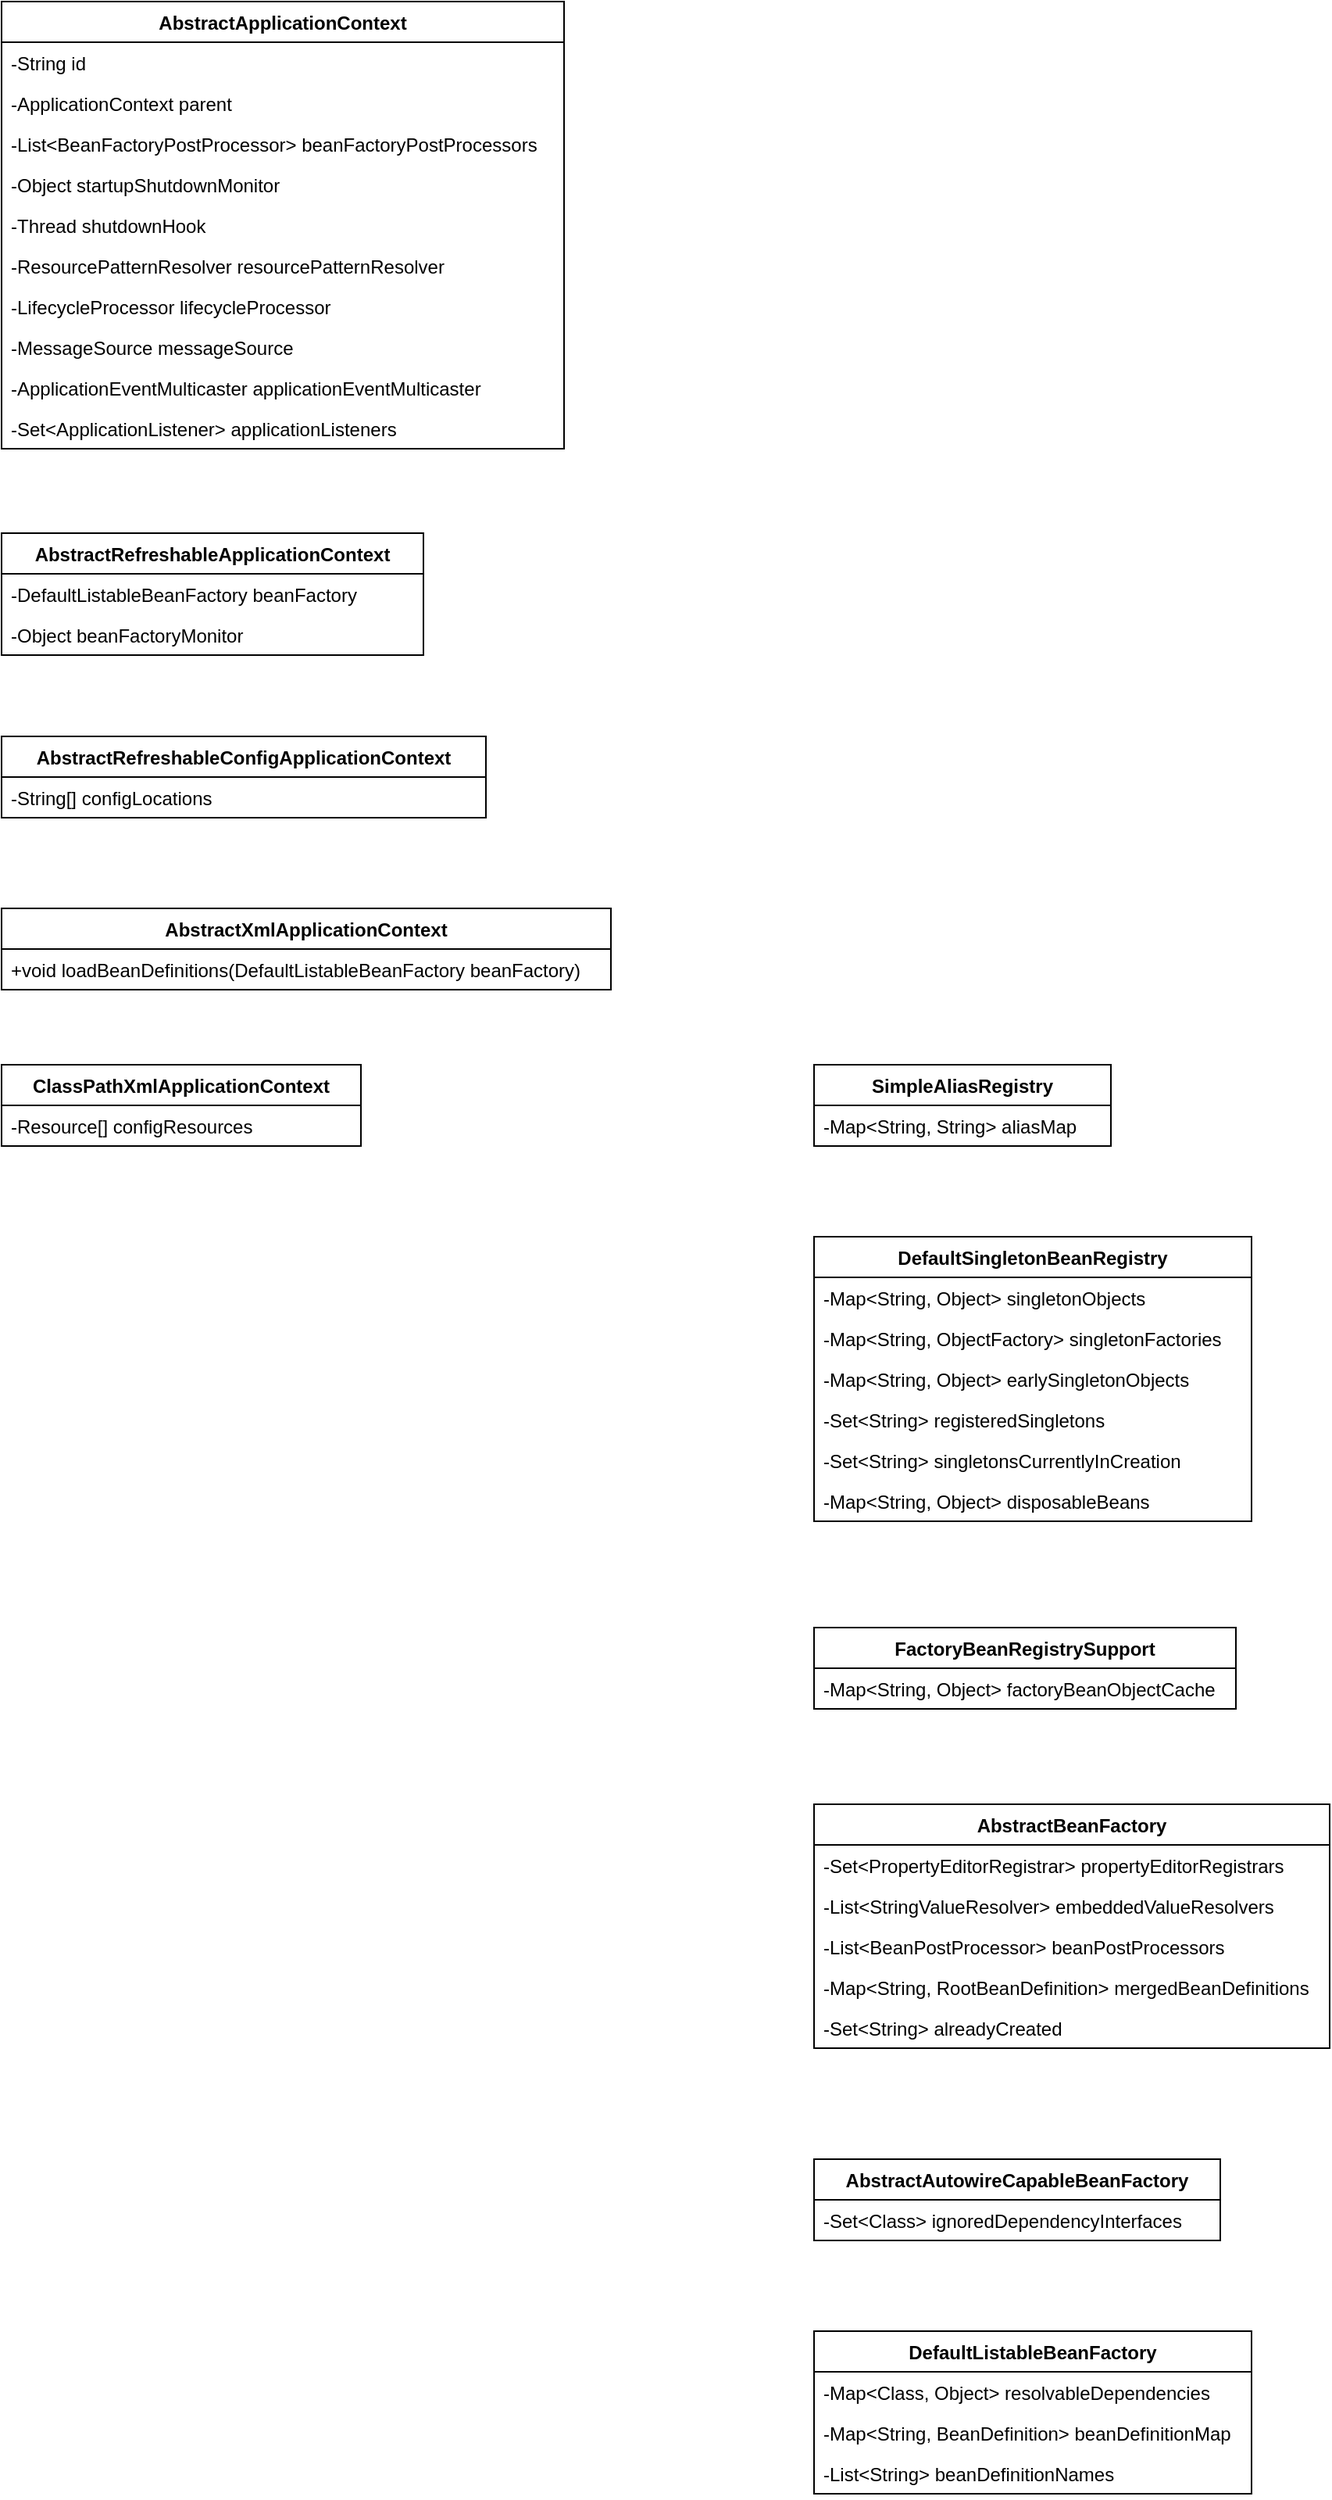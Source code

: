 <mxfile version="14.6.13" type="device" pages="2"><diagram id="muixUK0V42pFDGcN281q" name="关键结构类图"><mxGraphModel dx="1916" dy="1979" grid="1" gridSize="10" guides="1" tooltips="1" connect="1" arrows="1" fold="1" page="1" pageScale="1" pageWidth="827" pageHeight="1169" math="0" shadow="0"><root><mxCell id="0"/><mxCell id="1" parent="0"/><mxCell id="RpzkwyL4xHbcTmh1YZo--40" value="ClassPathXmlApplicationContext" style="swimlane;fontStyle=1;childLayout=stackLayout;horizontal=1;startSize=26;horizontalStack=0;resizeParent=1;resizeParentMax=0;resizeLast=0;collapsible=1;marginBottom=0;" parent="1" vertex="1"><mxGeometry x="-620" y="-260" width="230" height="52" as="geometry"/></mxCell><mxCell id="RpzkwyL4xHbcTmh1YZo--41" value="-Resource[] configResources" style="text;strokeColor=none;fillColor=none;align=left;verticalAlign=top;spacingLeft=4;spacingRight=4;overflow=hidden;rotatable=0;points=[[0,0.5],[1,0.5]];portConstraint=eastwest;" parent="RpzkwyL4xHbcTmh1YZo--40" vertex="1"><mxGeometry y="26" width="230" height="26" as="geometry"/></mxCell><mxCell id="RpzkwyL4xHbcTmh1YZo--42" value="AbstractRefreshableConfigApplicationContext" style="swimlane;fontStyle=1;childLayout=stackLayout;horizontal=1;startSize=26;horizontalStack=0;resizeParent=1;resizeParentMax=0;resizeLast=0;collapsible=1;marginBottom=0;" parent="1" vertex="1"><mxGeometry x="-620" y="-470" width="310" height="52" as="geometry"/></mxCell><mxCell id="RpzkwyL4xHbcTmh1YZo--43" value="-String[] configLocations" style="text;strokeColor=none;fillColor=none;align=left;verticalAlign=top;spacingLeft=4;spacingRight=4;overflow=hidden;rotatable=0;points=[[0,0.5],[1,0.5]];portConstraint=eastwest;" parent="RpzkwyL4xHbcTmh1YZo--42" vertex="1"><mxGeometry y="26" width="310" height="26" as="geometry"/></mxCell><mxCell id="RpzkwyL4xHbcTmh1YZo--44" value="AbstractRefreshableApplicationContext" style="swimlane;fontStyle=1;childLayout=stackLayout;horizontal=1;startSize=26;horizontalStack=0;resizeParent=1;resizeParentMax=0;resizeLast=0;collapsible=1;marginBottom=0;" parent="1" vertex="1"><mxGeometry x="-620" y="-600" width="270" height="78" as="geometry"/></mxCell><mxCell id="RpzkwyL4xHbcTmh1YZo--45" value="-DefaultListableBeanFactory beanFactory" style="text;strokeColor=none;fillColor=none;align=left;verticalAlign=top;spacingLeft=4;spacingRight=4;overflow=hidden;rotatable=0;points=[[0,0.5],[1,0.5]];portConstraint=eastwest;" parent="RpzkwyL4xHbcTmh1YZo--44" vertex="1"><mxGeometry y="26" width="270" height="26" as="geometry"/></mxCell><mxCell id="RpzkwyL4xHbcTmh1YZo--46" value="-Object beanFactoryMonitor" style="text;strokeColor=none;fillColor=none;align=left;verticalAlign=top;spacingLeft=4;spacingRight=4;overflow=hidden;rotatable=0;points=[[0,0.5],[1,0.5]];portConstraint=eastwest;" parent="RpzkwyL4xHbcTmh1YZo--44" vertex="1"><mxGeometry y="52" width="270" height="26" as="geometry"/></mxCell><mxCell id="RpzkwyL4xHbcTmh1YZo--47" value="AbstractApplicationContext" style="swimlane;fontStyle=1;childLayout=stackLayout;horizontal=1;startSize=26;horizontalStack=0;resizeParent=1;resizeParentMax=0;resizeLast=0;collapsible=1;marginBottom=0;" parent="1" vertex="1"><mxGeometry x="-620" y="-940" width="360" height="286" as="geometry"/></mxCell><mxCell id="RpzkwyL4xHbcTmh1YZo--48" value="-String id" style="text;strokeColor=none;fillColor=none;align=left;verticalAlign=top;spacingLeft=4;spacingRight=4;overflow=hidden;rotatable=0;points=[[0,0.5],[1,0.5]];portConstraint=eastwest;" parent="RpzkwyL4xHbcTmh1YZo--47" vertex="1"><mxGeometry y="26" width="360" height="26" as="geometry"/></mxCell><mxCell id="RpzkwyL4xHbcTmh1YZo--49" value="-ApplicationContext parent" style="text;strokeColor=none;fillColor=none;align=left;verticalAlign=top;spacingLeft=4;spacingRight=4;overflow=hidden;rotatable=0;points=[[0,0.5],[1,0.5]];portConstraint=eastwest;" parent="RpzkwyL4xHbcTmh1YZo--47" vertex="1"><mxGeometry y="52" width="360" height="26" as="geometry"/></mxCell><mxCell id="RpzkwyL4xHbcTmh1YZo--50" value="-List&lt;BeanFactoryPostProcessor&gt; beanFactoryPostProcessors" style="text;strokeColor=none;fillColor=none;align=left;verticalAlign=top;spacingLeft=4;spacingRight=4;overflow=hidden;rotatable=0;points=[[0,0.5],[1,0.5]];portConstraint=eastwest;" parent="RpzkwyL4xHbcTmh1YZo--47" vertex="1"><mxGeometry y="78" width="360" height="26" as="geometry"/></mxCell><mxCell id="RpzkwyL4xHbcTmh1YZo--51" value="-Object startupShutdownMonitor" style="text;strokeColor=none;fillColor=none;align=left;verticalAlign=top;spacingLeft=4;spacingRight=4;overflow=hidden;rotatable=0;points=[[0,0.5],[1,0.5]];portConstraint=eastwest;" parent="RpzkwyL4xHbcTmh1YZo--47" vertex="1"><mxGeometry y="104" width="360" height="26" as="geometry"/></mxCell><mxCell id="RpzkwyL4xHbcTmh1YZo--52" value="-Thread shutdownHook" style="text;strokeColor=none;fillColor=none;align=left;verticalAlign=top;spacingLeft=4;spacingRight=4;overflow=hidden;rotatable=0;points=[[0,0.5],[1,0.5]];portConstraint=eastwest;" parent="RpzkwyL4xHbcTmh1YZo--47" vertex="1"><mxGeometry y="130" width="360" height="26" as="geometry"/></mxCell><mxCell id="RpzkwyL4xHbcTmh1YZo--53" value="-ResourcePatternResolver resourcePatternResolver" style="text;strokeColor=none;fillColor=none;align=left;verticalAlign=top;spacingLeft=4;spacingRight=4;overflow=hidden;rotatable=0;points=[[0,0.5],[1,0.5]];portConstraint=eastwest;" parent="RpzkwyL4xHbcTmh1YZo--47" vertex="1"><mxGeometry y="156" width="360" height="26" as="geometry"/></mxCell><mxCell id="RpzkwyL4xHbcTmh1YZo--54" value="-LifecycleProcessor lifecycleProcessor" style="text;strokeColor=none;fillColor=none;align=left;verticalAlign=top;spacingLeft=4;spacingRight=4;overflow=hidden;rotatable=0;points=[[0,0.5],[1,0.5]];portConstraint=eastwest;" parent="RpzkwyL4xHbcTmh1YZo--47" vertex="1"><mxGeometry y="182" width="360" height="26" as="geometry"/></mxCell><mxCell id="RpzkwyL4xHbcTmh1YZo--55" value="-MessageSource messageSource" style="text;strokeColor=none;fillColor=none;align=left;verticalAlign=top;spacingLeft=4;spacingRight=4;overflow=hidden;rotatable=0;points=[[0,0.5],[1,0.5]];portConstraint=eastwest;" parent="RpzkwyL4xHbcTmh1YZo--47" vertex="1"><mxGeometry y="208" width="360" height="26" as="geometry"/></mxCell><mxCell id="RpzkwyL4xHbcTmh1YZo--56" value="-ApplicationEventMulticaster applicationEventMulticaster" style="text;strokeColor=none;fillColor=none;align=left;verticalAlign=top;spacingLeft=4;spacingRight=4;overflow=hidden;rotatable=0;points=[[0,0.5],[1,0.5]];portConstraint=eastwest;" parent="RpzkwyL4xHbcTmh1YZo--47" vertex="1"><mxGeometry y="234" width="360" height="26" as="geometry"/></mxCell><mxCell id="RpzkwyL4xHbcTmh1YZo--57" value="-Set&lt;ApplicationListener&gt; applicationListeners" style="text;strokeColor=none;fillColor=none;align=left;verticalAlign=top;spacingLeft=4;spacingRight=4;overflow=hidden;rotatable=0;points=[[0,0.5],[1,0.5]];portConstraint=eastwest;" parent="RpzkwyL4xHbcTmh1YZo--47" vertex="1"><mxGeometry y="260" width="360" height="26" as="geometry"/></mxCell><mxCell id="RpzkwyL4xHbcTmh1YZo--58" value="SimpleAliasRegistry" style="swimlane;fontStyle=1;childLayout=stackLayout;horizontal=1;startSize=26;horizontalStack=0;resizeParent=1;resizeParentMax=0;resizeLast=0;collapsible=1;marginBottom=0;" parent="1" vertex="1"><mxGeometry x="-100" y="-260" width="190" height="52" as="geometry"/></mxCell><mxCell id="RpzkwyL4xHbcTmh1YZo--59" value="-Map&lt;String, String&gt; aliasMap" style="text;strokeColor=none;fillColor=none;align=left;verticalAlign=top;spacingLeft=4;spacingRight=4;overflow=hidden;rotatable=0;points=[[0,0.5],[1,0.5]];portConstraint=eastwest;" parent="RpzkwyL4xHbcTmh1YZo--58" vertex="1"><mxGeometry y="26" width="190" height="26" as="geometry"/></mxCell><mxCell id="RpzkwyL4xHbcTmh1YZo--60" value="DefaultSingletonBeanRegistry" style="swimlane;fontStyle=1;childLayout=stackLayout;horizontal=1;startSize=26;horizontalStack=0;resizeParent=1;resizeParentMax=0;resizeLast=0;collapsible=1;marginBottom=0;" parent="1" vertex="1"><mxGeometry x="-100" y="-150" width="280" height="182" as="geometry"/></mxCell><mxCell id="RpzkwyL4xHbcTmh1YZo--61" value="-Map&lt;String, Object&gt; singletonObjects " style="text;strokeColor=none;fillColor=none;align=left;verticalAlign=top;spacingLeft=4;spacingRight=4;overflow=hidden;rotatable=0;points=[[0,0.5],[1,0.5]];portConstraint=eastwest;" parent="RpzkwyL4xHbcTmh1YZo--60" vertex="1"><mxGeometry y="26" width="280" height="26" as="geometry"/></mxCell><mxCell id="RpzkwyL4xHbcTmh1YZo--62" value="-Map&lt;String, ObjectFactory&gt; singletonFactories " style="text;strokeColor=none;fillColor=none;align=left;verticalAlign=top;spacingLeft=4;spacingRight=4;overflow=hidden;rotatable=0;points=[[0,0.5],[1,0.5]];portConstraint=eastwest;" parent="RpzkwyL4xHbcTmh1YZo--60" vertex="1"><mxGeometry y="52" width="280" height="26" as="geometry"/></mxCell><mxCell id="RpzkwyL4xHbcTmh1YZo--63" value="-Map&lt;String, Object&gt; earlySingletonObjects " style="text;strokeColor=none;fillColor=none;align=left;verticalAlign=top;spacingLeft=4;spacingRight=4;overflow=hidden;rotatable=0;points=[[0,0.5],[1,0.5]];portConstraint=eastwest;" parent="RpzkwyL4xHbcTmh1YZo--60" vertex="1"><mxGeometry y="78" width="280" height="26" as="geometry"/></mxCell><mxCell id="RpzkwyL4xHbcTmh1YZo--64" value="-Set&lt;String&gt; registeredSingletons " style="text;strokeColor=none;fillColor=none;align=left;verticalAlign=top;spacingLeft=4;spacingRight=4;overflow=hidden;rotatable=0;points=[[0,0.5],[1,0.5]];portConstraint=eastwest;" parent="RpzkwyL4xHbcTmh1YZo--60" vertex="1"><mxGeometry y="104" width="280" height="26" as="geometry"/></mxCell><mxCell id="RpzkwyL4xHbcTmh1YZo--65" value="-Set&lt;String&gt; singletonsCurrentlyInCreation  " style="text;strokeColor=none;fillColor=none;align=left;verticalAlign=top;spacingLeft=4;spacingRight=4;overflow=hidden;rotatable=0;points=[[0,0.5],[1,0.5]];portConstraint=eastwest;" parent="RpzkwyL4xHbcTmh1YZo--60" vertex="1"><mxGeometry y="130" width="280" height="26" as="geometry"/></mxCell><mxCell id="RpzkwyL4xHbcTmh1YZo--66" value="-Map&lt;String, Object&gt; disposableBeans   " style="text;strokeColor=none;fillColor=none;align=left;verticalAlign=top;spacingLeft=4;spacingRight=4;overflow=hidden;rotatable=0;points=[[0,0.5],[1,0.5]];portConstraint=eastwest;" parent="RpzkwyL4xHbcTmh1YZo--60" vertex="1"><mxGeometry y="156" width="280" height="26" as="geometry"/></mxCell><mxCell id="RpzkwyL4xHbcTmh1YZo--67" value="FactoryBeanRegistrySupport" style="swimlane;fontStyle=1;childLayout=stackLayout;horizontal=1;startSize=26;horizontalStack=0;resizeParent=1;resizeParentMax=0;resizeLast=0;collapsible=1;marginBottom=0;" parent="1" vertex="1"><mxGeometry x="-100" y="100" width="270" height="52" as="geometry"/></mxCell><mxCell id="RpzkwyL4xHbcTmh1YZo--68" value="-Map&lt;String, Object&gt; factoryBeanObjectCache " style="text;strokeColor=none;fillColor=none;align=left;verticalAlign=top;spacingLeft=4;spacingRight=4;overflow=hidden;rotatable=0;points=[[0,0.5],[1,0.5]];portConstraint=eastwest;" parent="RpzkwyL4xHbcTmh1YZo--67" vertex="1"><mxGeometry y="26" width="270" height="26" as="geometry"/></mxCell><mxCell id="RpzkwyL4xHbcTmh1YZo--69" value="AbstractBeanFactory" style="swimlane;fontStyle=1;childLayout=stackLayout;horizontal=1;startSize=26;horizontalStack=0;resizeParent=1;resizeParentMax=0;resizeLast=0;collapsible=1;marginBottom=0;" parent="1" vertex="1"><mxGeometry x="-100" y="213" width="330" height="156" as="geometry"/></mxCell><mxCell id="RpzkwyL4xHbcTmh1YZo--70" value="-Set&lt;PropertyEditorRegistrar&gt; propertyEditorRegistrars " style="text;strokeColor=none;fillColor=none;align=left;verticalAlign=top;spacingLeft=4;spacingRight=4;overflow=hidden;rotatable=0;points=[[0,0.5],[1,0.5]];portConstraint=eastwest;" parent="RpzkwyL4xHbcTmh1YZo--69" vertex="1"><mxGeometry y="26" width="330" height="26" as="geometry"/></mxCell><mxCell id="RpzkwyL4xHbcTmh1YZo--71" value="-List&lt;StringValueResolver&gt; embeddedValueResolvers " style="text;strokeColor=none;fillColor=none;align=left;verticalAlign=top;spacingLeft=4;spacingRight=4;overflow=hidden;rotatable=0;points=[[0,0.5],[1,0.5]];portConstraint=eastwest;" parent="RpzkwyL4xHbcTmh1YZo--69" vertex="1"><mxGeometry y="52" width="330" height="26" as="geometry"/></mxCell><mxCell id="RpzkwyL4xHbcTmh1YZo--72" value="-List&lt;BeanPostProcessor&gt; beanPostProcessors" style="text;strokeColor=none;fillColor=none;align=left;verticalAlign=top;spacingLeft=4;spacingRight=4;overflow=hidden;rotatable=0;points=[[0,0.5],[1,0.5]];portConstraint=eastwest;" parent="RpzkwyL4xHbcTmh1YZo--69" vertex="1"><mxGeometry y="78" width="330" height="26" as="geometry"/></mxCell><mxCell id="RpzkwyL4xHbcTmh1YZo--73" value="-Map&lt;String, RootBeanDefinition&gt; mergedBeanDefinitions " style="text;strokeColor=none;fillColor=none;align=left;verticalAlign=top;spacingLeft=4;spacingRight=4;overflow=hidden;rotatable=0;points=[[0,0.5],[1,0.5]];portConstraint=eastwest;" parent="RpzkwyL4xHbcTmh1YZo--69" vertex="1"><mxGeometry y="104" width="330" height="26" as="geometry"/></mxCell><mxCell id="RpzkwyL4xHbcTmh1YZo--74" value="-Set&lt;String&gt; alreadyCreated  " style="text;strokeColor=none;fillColor=none;align=left;verticalAlign=top;spacingLeft=4;spacingRight=4;overflow=hidden;rotatable=0;points=[[0,0.5],[1,0.5]];portConstraint=eastwest;" parent="RpzkwyL4xHbcTmh1YZo--69" vertex="1"><mxGeometry y="130" width="330" height="26" as="geometry"/></mxCell><mxCell id="RpzkwyL4xHbcTmh1YZo--75" value="AbstractAutowireCapableBeanFactory" style="swimlane;fontStyle=1;childLayout=stackLayout;horizontal=1;startSize=26;horizontalStack=0;resizeParent=1;resizeParentMax=0;resizeLast=0;collapsible=1;marginBottom=0;" parent="1" vertex="1"><mxGeometry x="-100" y="440" width="260" height="52" as="geometry"/></mxCell><mxCell id="RpzkwyL4xHbcTmh1YZo--76" value="-Set&lt;Class&gt; ignoredDependencyInterfaces " style="text;strokeColor=none;fillColor=none;align=left;verticalAlign=top;spacingLeft=4;spacingRight=4;overflow=hidden;rotatable=0;points=[[0,0.5],[1,0.5]];portConstraint=eastwest;" parent="RpzkwyL4xHbcTmh1YZo--75" vertex="1"><mxGeometry y="26" width="260" height="26" as="geometry"/></mxCell><mxCell id="RpzkwyL4xHbcTmh1YZo--77" value="DefaultListableBeanFactory" style="swimlane;fontStyle=1;childLayout=stackLayout;horizontal=1;startSize=26;horizontalStack=0;resizeParent=1;resizeParentMax=0;resizeLast=0;collapsible=1;marginBottom=0;" parent="1" vertex="1"><mxGeometry x="-100" y="550" width="280" height="104" as="geometry"/></mxCell><mxCell id="RpzkwyL4xHbcTmh1YZo--78" value="-Map&lt;Class, Object&gt; resolvableDependencies " style="text;strokeColor=none;fillColor=none;align=left;verticalAlign=top;spacingLeft=4;spacingRight=4;overflow=hidden;rotatable=0;points=[[0,0.5],[1,0.5]];portConstraint=eastwest;" parent="RpzkwyL4xHbcTmh1YZo--77" vertex="1"><mxGeometry y="26" width="280" height="26" as="geometry"/></mxCell><mxCell id="RpzkwyL4xHbcTmh1YZo--79" value="-Map&lt;String, BeanDefinition&gt; beanDefinitionMap" style="text;strokeColor=none;fillColor=none;align=left;verticalAlign=top;spacingLeft=4;spacingRight=4;overflow=hidden;rotatable=0;points=[[0,0.5],[1,0.5]];portConstraint=eastwest;" parent="RpzkwyL4xHbcTmh1YZo--77" vertex="1"><mxGeometry y="52" width="280" height="26" as="geometry"/></mxCell><mxCell id="RpzkwyL4xHbcTmh1YZo--80" value="-List&lt;String&gt; beanDefinitionNames" style="text;strokeColor=none;fillColor=none;align=left;verticalAlign=top;spacingLeft=4;spacingRight=4;overflow=hidden;rotatable=0;points=[[0,0.5],[1,0.5]];portConstraint=eastwest;" parent="RpzkwyL4xHbcTmh1YZo--77" vertex="1"><mxGeometry y="78" width="280" height="26" as="geometry"/></mxCell><mxCell id="FU9mWXfizR8FGroRbXf3-1" value="AbstractXmlApplicationContext" style="swimlane;fontStyle=1;childLayout=stackLayout;horizontal=1;startSize=26;horizontalStack=0;resizeParent=1;resizeParentMax=0;resizeLast=0;collapsible=1;marginBottom=0;" vertex="1" parent="1"><mxGeometry x="-620" y="-360" width="390" height="52" as="geometry"/></mxCell><mxCell id="FU9mWXfizR8FGroRbXf3-2" value="+void loadBeanDefinitions(DefaultListableBeanFactory beanFactory)" style="text;strokeColor=none;fillColor=none;align=left;verticalAlign=top;spacingLeft=4;spacingRight=4;overflow=hidden;rotatable=0;points=[[0,0.5],[1,0.5]];portConstraint=eastwest;" vertex="1" parent="FU9mWXfizR8FGroRbXf3-1"><mxGeometry y="26" width="390" height="26" as="geometry"/></mxCell></root></mxGraphModel></diagram><diagram id="m0FQeF6K72BONcj3HCvC" name="应用上下文启动实现"><mxGraphModel dx="2249" dy="1992" grid="1" gridSize="10" guides="1" tooltips="1" connect="1" arrows="1" fold="1" page="1" pageScale="1" pageWidth="827" pageHeight="1169" math="0" shadow="0"><root><mxCell id="gcvQiq_AggdQbpYjjPgY-0"/><mxCell id="gcvQiq_AggdQbpYjjPgY-1" parent="gcvQiq_AggdQbpYjjPgY-0"/><mxCell id="6tnP9DZ7hwW6dWIXc1NE-72" style="edgeStyle=orthogonalEdgeStyle;orthogonalLoop=1;jettySize=auto;html=1;exitX=1;exitY=0.5;exitDx=0;exitDy=0;entryX=0;entryY=0.5;entryDx=0;entryDy=0;curved=1;" edge="1" parent="gcvQiq_AggdQbpYjjPgY-1" source="6tnP9DZ7hwW6dWIXc1NE-41" target="6tnP9DZ7hwW6dWIXc1NE-43"><mxGeometry relative="1" as="geometry"/></mxCell><mxCell id="6tnP9DZ7hwW6dWIXc1NE-41" value="ClassPathXmlApplicationContext" style="swimlane;fontStyle=1;childLayout=stackLayout;horizontal=1;startSize=26;horizontalStack=0;resizeParent=1;resizeParentMax=0;resizeLast=0;collapsible=1;marginBottom=0;" vertex="1" parent="gcvQiq_AggdQbpYjjPgY-1"><mxGeometry x="-100" y="-10" width="230" height="30" as="geometry"/></mxCell><mxCell id="6tnP9DZ7hwW6dWIXc1NE-42" value="AbstractApplicationContext" style="swimlane;fontStyle=1;childLayout=stackLayout;horizontal=1;startSize=26;horizontalStack=0;resizeParent=1;resizeParentMax=0;resizeLast=0;collapsible=1;marginBottom=0;" vertex="1" parent="gcvQiq_AggdQbpYjjPgY-1"><mxGeometry x="280" y="-10" width="350" height="452" as="geometry"/></mxCell><mxCell id="6tnP9DZ7hwW6dWIXc1NE-43" value="+void refresh()" style="text;strokeColor=none;fillColor=none;align=left;verticalAlign=top;spacingLeft=4;spacingRight=4;overflow=hidden;rotatable=0;points=[[0,0.5],[1,0.5]];portConstraint=eastwest;" vertex="1" parent="6tnP9DZ7hwW6dWIXc1NE-42"><mxGeometry y="26" width="350" height="26" as="geometry"/></mxCell><mxCell id="6tnP9DZ7hwW6dWIXc1NE-44" value="" style="line;strokeWidth=1;fillColor=none;align=left;verticalAlign=middle;spacingTop=-1;spacingLeft=3;spacingRight=3;rotatable=0;labelPosition=right;points=[];portConstraint=eastwest;" vertex="1" parent="6tnP9DZ7hwW6dWIXc1NE-42"><mxGeometry y="52" width="350" height="8" as="geometry"/></mxCell><mxCell id="6tnP9DZ7hwW6dWIXc1NE-45" value="+prepareRefresh()" style="text;strokeColor=none;fillColor=none;align=left;verticalAlign=top;spacingLeft=4;spacingRight=4;overflow=hidden;rotatable=0;points=[[0,0.5],[1,0.5]];portConstraint=eastwest;" vertex="1" parent="6tnP9DZ7hwW6dWIXc1NE-42"><mxGeometry y="60" width="350" height="26" as="geometry"/></mxCell><mxCell id="6tnP9DZ7hwW6dWIXc1NE-46" value="+ConfigurableListableBeanFactory obtainFreshBeanFactory()" style="text;strokeColor=none;fillColor=none;align=left;verticalAlign=top;spacingLeft=4;spacingRight=4;overflow=hidden;rotatable=0;points=[[0,0.5],[1,0.5]];portConstraint=eastwest;" vertex="1" parent="6tnP9DZ7hwW6dWIXc1NE-42"><mxGeometry y="86" width="350" height="26" as="geometry"/></mxCell><mxCell id="6tnP9DZ7hwW6dWIXc1NE-47" value="" style="line;strokeWidth=1;fillColor=none;align=left;verticalAlign=middle;spacingTop=-1;spacingLeft=3;spacingRight=3;rotatable=0;labelPosition=right;points=[];portConstraint=eastwest;" vertex="1" parent="6tnP9DZ7hwW6dWIXc1NE-42"><mxGeometry y="112" width="350" height="8" as="geometry"/></mxCell><mxCell id="6tnP9DZ7hwW6dWIXc1NE-48" value="+prepareBeanFactory(beanFactory)" style="text;strokeColor=none;fillColor=none;align=left;verticalAlign=top;spacingLeft=4;spacingRight=4;overflow=hidden;rotatable=0;points=[[0,0.5],[1,0.5]];portConstraint=eastwest;" vertex="1" parent="6tnP9DZ7hwW6dWIXc1NE-42"><mxGeometry y="120" width="350" height="26" as="geometry"/></mxCell><mxCell id="6tnP9DZ7hwW6dWIXc1NE-49" value="" style="line;strokeWidth=1;fillColor=none;align=left;verticalAlign=middle;spacingTop=-1;spacingLeft=3;spacingRight=3;rotatable=0;labelPosition=right;points=[];portConstraint=eastwest;" vertex="1" parent="6tnP9DZ7hwW6dWIXc1NE-42"><mxGeometry y="146" width="350" height="8" as="geometry"/></mxCell><mxCell id="6tnP9DZ7hwW6dWIXc1NE-50" value="+postProcessBeanFactory(beanFactory)" style="text;strokeColor=none;fillColor=none;align=left;verticalAlign=top;spacingLeft=4;spacingRight=4;overflow=hidden;rotatable=0;points=[[0,0.5],[1,0.5]];portConstraint=eastwest;" vertex="1" parent="6tnP9DZ7hwW6dWIXc1NE-42"><mxGeometry y="154" width="350" height="26" as="geometry"/></mxCell><mxCell id="6tnP9DZ7hwW6dWIXc1NE-51" value="" style="line;strokeWidth=1;fillColor=none;align=left;verticalAlign=middle;spacingTop=-1;spacingLeft=3;spacingRight=3;rotatable=0;labelPosition=right;points=[];portConstraint=eastwest;" vertex="1" parent="6tnP9DZ7hwW6dWIXc1NE-42"><mxGeometry y="180" width="350" height="8" as="geometry"/></mxCell><mxCell id="6tnP9DZ7hwW6dWIXc1NE-52" value="+invokeBeanFactoryPostProcessors(beanFactory)" style="text;strokeColor=none;fillColor=none;align=left;verticalAlign=top;spacingLeft=4;spacingRight=4;overflow=hidden;rotatable=0;points=[[0,0.5],[1,0.5]];portConstraint=eastwest;" vertex="1" parent="6tnP9DZ7hwW6dWIXc1NE-42"><mxGeometry y="188" width="350" height="26" as="geometry"/></mxCell><mxCell id="6tnP9DZ7hwW6dWIXc1NE-53" value="" style="line;strokeWidth=1;fillColor=none;align=left;verticalAlign=middle;spacingTop=-1;spacingLeft=3;spacingRight=3;rotatable=0;labelPosition=right;points=[];portConstraint=eastwest;" vertex="1" parent="6tnP9DZ7hwW6dWIXc1NE-42"><mxGeometry y="214" width="350" height="8" as="geometry"/></mxCell><mxCell id="6tnP9DZ7hwW6dWIXc1NE-54" value="+registerBeanPostProcessors(beanFactory)" style="text;strokeColor=none;fillColor=none;align=left;verticalAlign=top;spacingLeft=4;spacingRight=4;overflow=hidden;rotatable=0;points=[[0,0.5],[1,0.5]];portConstraint=eastwest;" vertex="1" parent="6tnP9DZ7hwW6dWIXc1NE-42"><mxGeometry y="222" width="350" height="26" as="geometry"/></mxCell><mxCell id="6tnP9DZ7hwW6dWIXc1NE-55" value="" style="line;strokeWidth=1;fillColor=none;align=left;verticalAlign=middle;spacingTop=-1;spacingLeft=3;spacingRight=3;rotatable=0;labelPosition=right;points=[];portConstraint=eastwest;" vertex="1" parent="6tnP9DZ7hwW6dWIXc1NE-42"><mxGeometry y="248" width="350" height="8" as="geometry"/></mxCell><mxCell id="6tnP9DZ7hwW6dWIXc1NE-56" value="+initMessageSource()" style="text;strokeColor=none;fillColor=none;align=left;verticalAlign=top;spacingLeft=4;spacingRight=4;overflow=hidden;rotatable=0;points=[[0,0.5],[1,0.5]];portConstraint=eastwest;" vertex="1" parent="6tnP9DZ7hwW6dWIXc1NE-42"><mxGeometry y="256" width="350" height="26" as="geometry"/></mxCell><mxCell id="6tnP9DZ7hwW6dWIXc1NE-57" value="" style="line;strokeWidth=1;fillColor=none;align=left;verticalAlign=middle;spacingTop=-1;spacingLeft=3;spacingRight=3;rotatable=0;labelPosition=right;points=[];portConstraint=eastwest;" vertex="1" parent="6tnP9DZ7hwW6dWIXc1NE-42"><mxGeometry y="282" width="350" height="8" as="geometry"/></mxCell><mxCell id="6tnP9DZ7hwW6dWIXc1NE-58" value="+initApplicationEventMulticaster()" style="text;strokeColor=none;fillColor=none;align=left;verticalAlign=top;spacingLeft=4;spacingRight=4;overflow=hidden;rotatable=0;points=[[0,0.5],[1,0.5]];portConstraint=eastwest;" vertex="1" parent="6tnP9DZ7hwW6dWIXc1NE-42"><mxGeometry y="290" width="350" height="26" as="geometry"/></mxCell><mxCell id="6tnP9DZ7hwW6dWIXc1NE-59" value="" style="line;strokeWidth=1;fillColor=none;align=left;verticalAlign=middle;spacingTop=-1;spacingLeft=3;spacingRight=3;rotatable=0;labelPosition=right;points=[];portConstraint=eastwest;" vertex="1" parent="6tnP9DZ7hwW6dWIXc1NE-42"><mxGeometry y="316" width="350" height="8" as="geometry"/></mxCell><mxCell id="6tnP9DZ7hwW6dWIXc1NE-60" value="+onRefresh()" style="text;strokeColor=none;fillColor=none;align=left;verticalAlign=top;spacingLeft=4;spacingRight=4;overflow=hidden;rotatable=0;points=[[0,0.5],[1,0.5]];portConstraint=eastwest;" vertex="1" parent="6tnP9DZ7hwW6dWIXc1NE-42"><mxGeometry y="324" width="350" height="26" as="geometry"/></mxCell><mxCell id="6tnP9DZ7hwW6dWIXc1NE-61" value="" style="line;strokeWidth=1;fillColor=none;align=left;verticalAlign=middle;spacingTop=-1;spacingLeft=3;spacingRight=3;rotatable=0;labelPosition=right;points=[];portConstraint=eastwest;" vertex="1" parent="6tnP9DZ7hwW6dWIXc1NE-42"><mxGeometry y="350" width="350" height="8" as="geometry"/></mxCell><mxCell id="6tnP9DZ7hwW6dWIXc1NE-62" value="+registerListeners()" style="text;strokeColor=none;fillColor=none;align=left;verticalAlign=top;spacingLeft=4;spacingRight=4;overflow=hidden;rotatable=0;points=[[0,0.5],[1,0.5]];portConstraint=eastwest;" vertex="1" parent="6tnP9DZ7hwW6dWIXc1NE-42"><mxGeometry y="358" width="350" height="26" as="geometry"/></mxCell><mxCell id="6tnP9DZ7hwW6dWIXc1NE-63" value="" style="line;strokeWidth=1;fillColor=none;align=left;verticalAlign=middle;spacingTop=-1;spacingLeft=3;spacingRight=3;rotatable=0;labelPosition=right;points=[];portConstraint=eastwest;" vertex="1" parent="6tnP9DZ7hwW6dWIXc1NE-42"><mxGeometry y="384" width="350" height="8" as="geometry"/></mxCell><mxCell id="6tnP9DZ7hwW6dWIXc1NE-64" value="+finishBeanFactoryInitialization(beanFactory)" style="text;strokeColor=none;fillColor=none;align=left;verticalAlign=top;spacingLeft=4;spacingRight=4;overflow=hidden;rotatable=0;points=[[0,0.5],[1,0.5]];portConstraint=eastwest;" vertex="1" parent="6tnP9DZ7hwW6dWIXc1NE-42"><mxGeometry y="392" width="350" height="26" as="geometry"/></mxCell><mxCell id="6tnP9DZ7hwW6dWIXc1NE-65" value="" style="line;strokeWidth=1;fillColor=none;align=left;verticalAlign=middle;spacingTop=-1;spacingLeft=3;spacingRight=3;rotatable=0;labelPosition=right;points=[];portConstraint=eastwest;" vertex="1" parent="6tnP9DZ7hwW6dWIXc1NE-42"><mxGeometry y="418" width="350" height="8" as="geometry"/></mxCell><mxCell id="6tnP9DZ7hwW6dWIXc1NE-66" value="+finishRefresh()" style="text;strokeColor=none;fillColor=none;align=left;verticalAlign=top;spacingLeft=4;spacingRight=4;overflow=hidden;rotatable=0;points=[[0,0.5],[1,0.5]];portConstraint=eastwest;" vertex="1" parent="6tnP9DZ7hwW6dWIXc1NE-42"><mxGeometry y="426" width="350" height="26" as="geometry"/></mxCell><mxCell id="6tnP9DZ7hwW6dWIXc1NE-67" value="AbstractRefreshableApplicationContext" style="swimlane;fontStyle=1;childLayout=stackLayout;horizontal=1;startSize=26;horizontalStack=0;resizeParent=1;resizeParentMax=0;resizeLast=0;collapsible=1;marginBottom=0;" vertex="1" parent="gcvQiq_AggdQbpYjjPgY-1"><mxGeometry x="780" y="-10" width="300" height="78" as="geometry"/></mxCell><mxCell id="6tnP9DZ7hwW6dWIXc1NE-68" value="+void refreshBeanFactory()" style="text;strokeColor=none;fillColor=none;align=left;verticalAlign=top;spacingLeft=4;spacingRight=4;overflow=hidden;rotatable=0;points=[[0,0.5],[1,0.5]];portConstraint=eastwest;" vertex="1" parent="6tnP9DZ7hwW6dWIXc1NE-67"><mxGeometry y="26" width="300" height="26" as="geometry"/></mxCell><mxCell id="6tnP9DZ7hwW6dWIXc1NE-69" value="+ConfigurableListableBeanFactory getBeanFactory()" style="text;strokeColor=none;fillColor=none;align=left;verticalAlign=top;spacingLeft=4;spacingRight=4;overflow=hidden;rotatable=0;points=[[0,0.5],[1,0.5]];portConstraint=eastwest;" vertex="1" parent="6tnP9DZ7hwW6dWIXc1NE-67"><mxGeometry y="52" width="300" height="26" as="geometry"/></mxCell><mxCell id="6tnP9DZ7hwW6dWIXc1NE-70" value="AbstractXmlApplicationContext" style="swimlane;fontStyle=1;childLayout=stackLayout;horizontal=1;startSize=26;horizontalStack=0;resizeParent=1;resizeParentMax=0;resizeLast=0;collapsible=1;marginBottom=0;" vertex="1" parent="gcvQiq_AggdQbpYjjPgY-1"><mxGeometry x="1190" y="-10" width="220" height="52" as="geometry"/></mxCell><mxCell id="6tnP9DZ7hwW6dWIXc1NE-71" value="+void loadBeanDefinitions()" style="text;strokeColor=none;fillColor=none;align=left;verticalAlign=top;spacingLeft=4;spacingRight=4;overflow=hidden;rotatable=0;points=[[0,0.5],[1,0.5]];portConstraint=eastwest;" vertex="1" parent="6tnP9DZ7hwW6dWIXc1NE-70"><mxGeometry y="26" width="220" height="26" as="geometry"/></mxCell><mxCell id="6tnP9DZ7hwW6dWIXc1NE-73" style="edgeStyle=orthogonalEdgeStyle;curved=1;orthogonalLoop=1;jettySize=auto;html=1;exitX=1;exitY=0.5;exitDx=0;exitDy=0;entryX=0;entryY=0.25;entryDx=0;entryDy=0;" edge="1" parent="gcvQiq_AggdQbpYjjPgY-1" source="6tnP9DZ7hwW6dWIXc1NE-46" target="6tnP9DZ7hwW6dWIXc1NE-67"><mxGeometry relative="1" as="geometry"/></mxCell><mxCell id="6tnP9DZ7hwW6dWIXc1NE-74" style="edgeStyle=orthogonalEdgeStyle;curved=1;orthogonalLoop=1;jettySize=auto;html=1;exitX=1;exitY=0.5;exitDx=0;exitDy=0;entryX=0;entryY=0.5;entryDx=0;entryDy=0;" edge="1" parent="gcvQiq_AggdQbpYjjPgY-1" source="6tnP9DZ7hwW6dWIXc1NE-68" target="6tnP9DZ7hwW6dWIXc1NE-71"><mxGeometry relative="1" as="geometry"/></mxCell></root></mxGraphModel></diagram></mxfile>